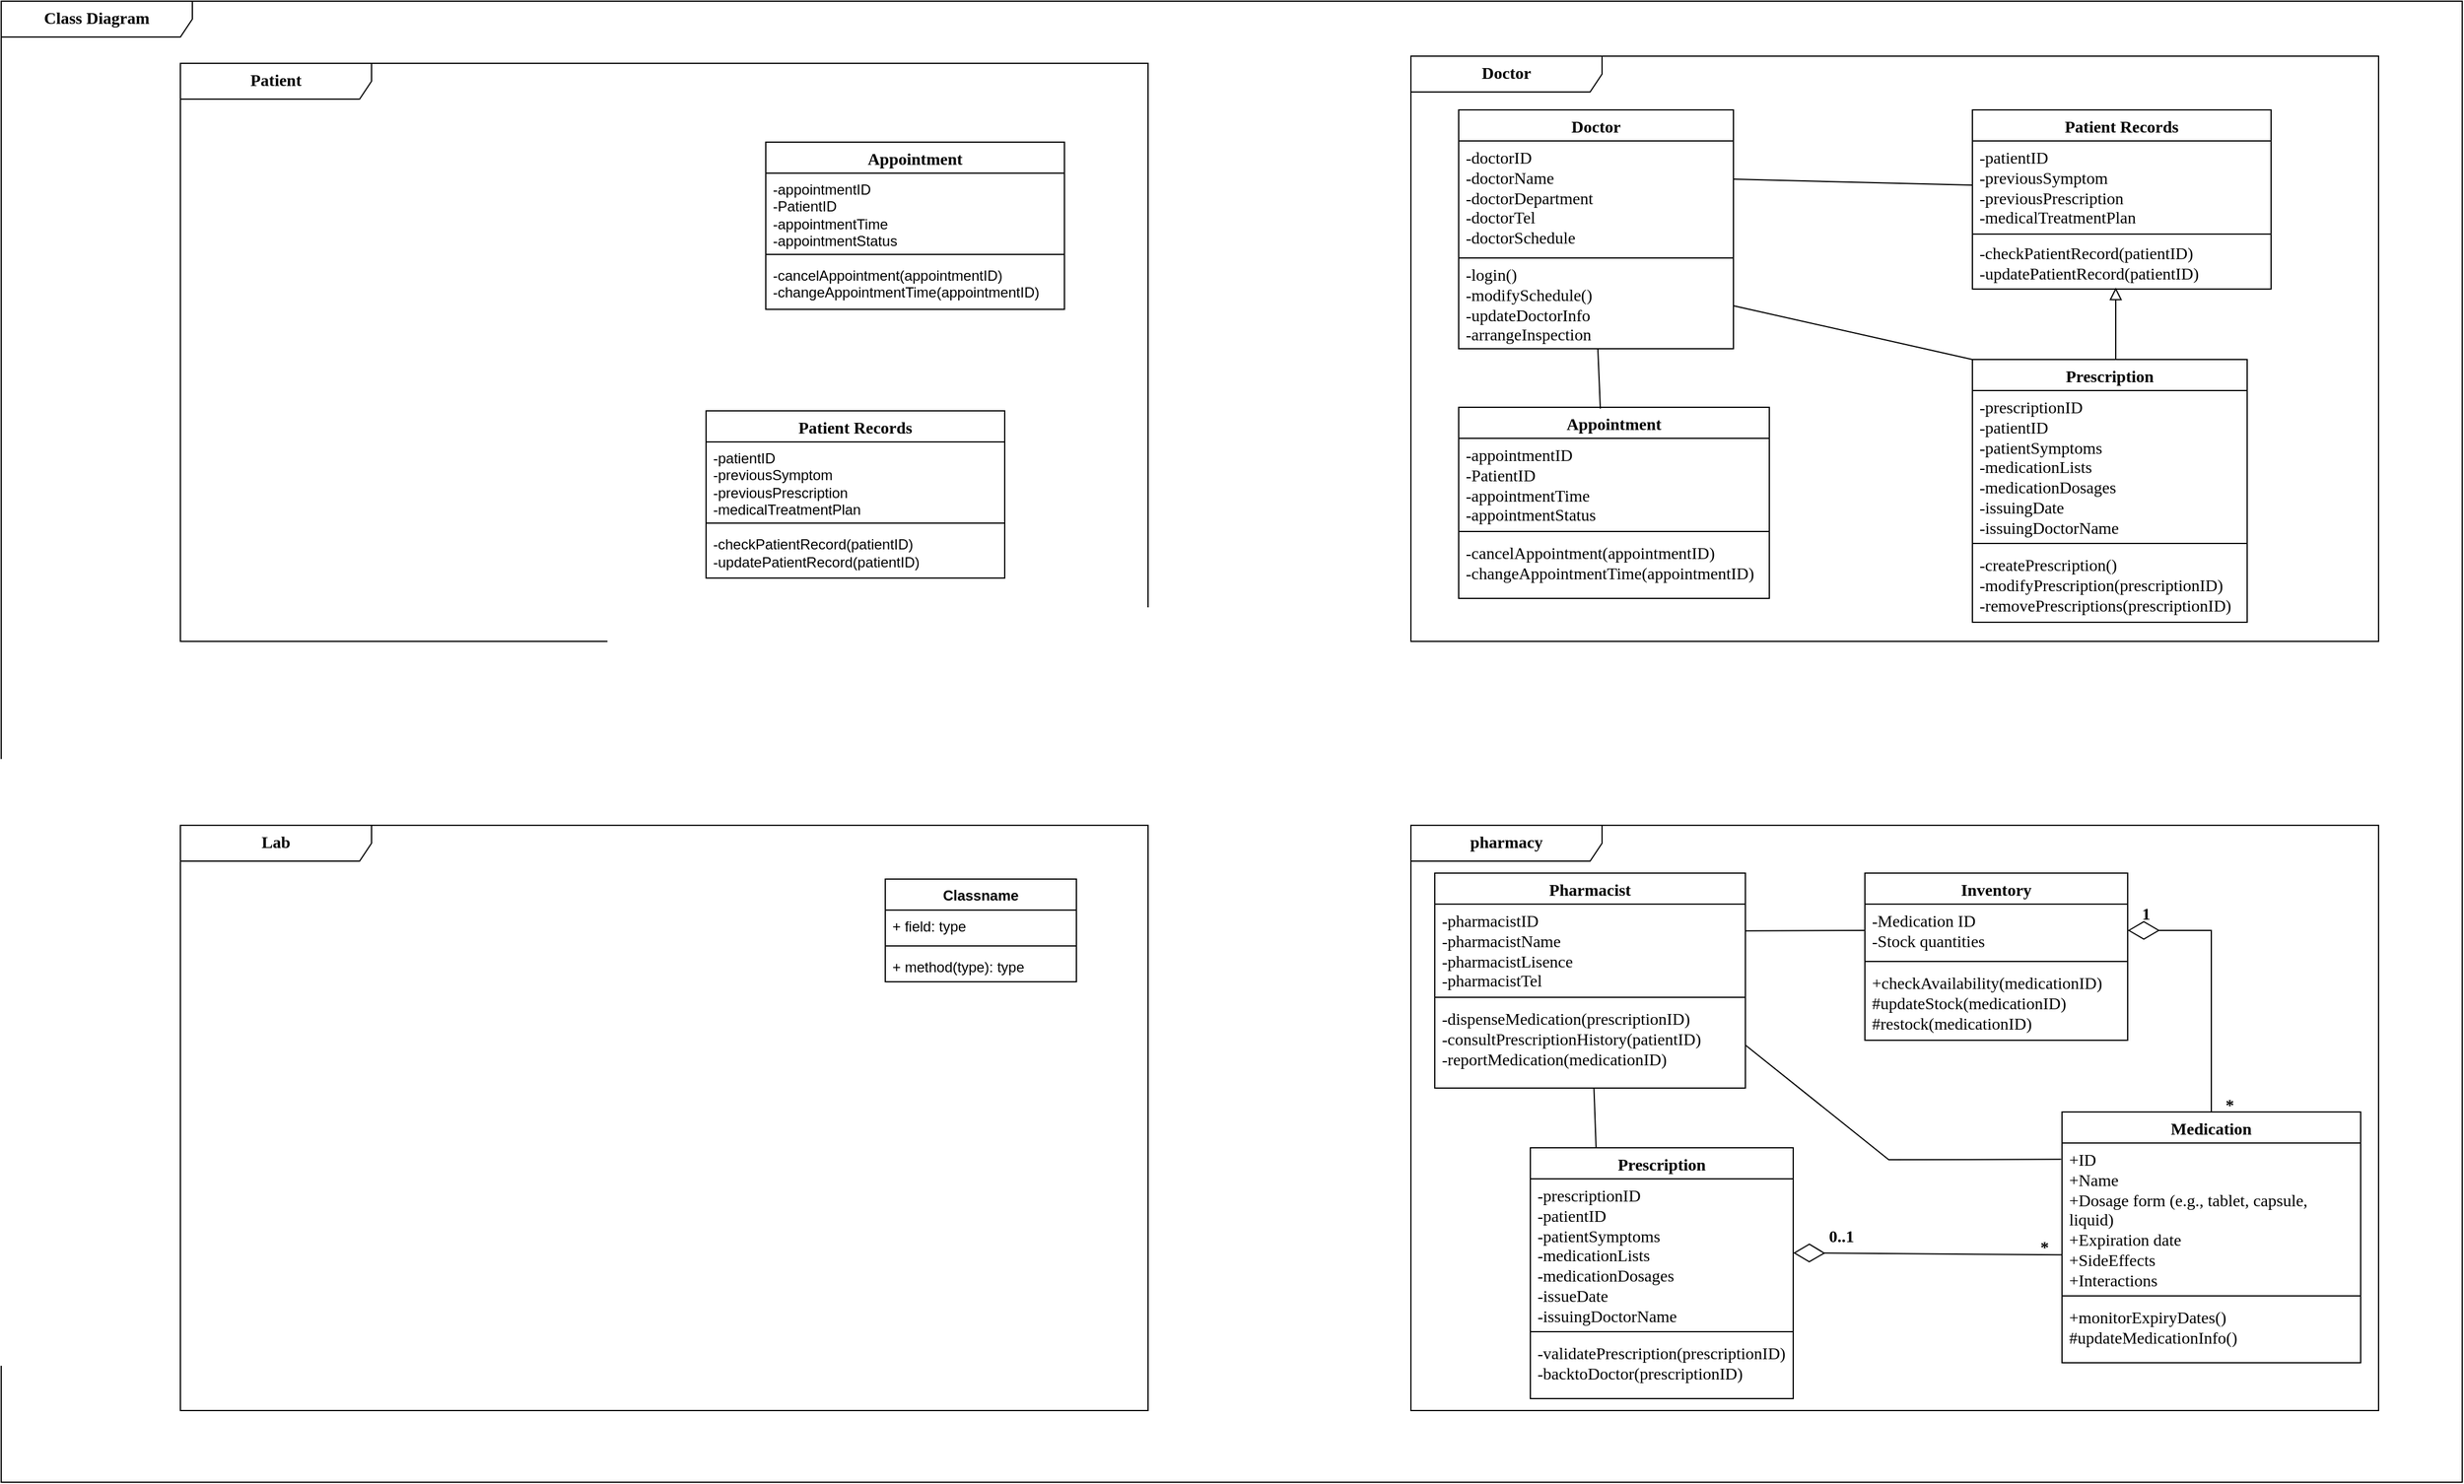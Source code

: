 <mxfile version="22.1.5" type="github">
  <diagram name="第 1 页" id="TqKDPVgios2m9M21Ib9q">
    <mxGraphModel dx="2165" dy="1396" grid="1" gridSize="10" guides="1" tooltips="1" connect="1" arrows="1" fold="1" page="1" pageScale="1" pageWidth="1169" pageHeight="827" background="none" math="0" shadow="0">
      <root>
        <mxCell id="0" />
        <mxCell id="1" parent="0" />
        <mxCell id="cErcUJjnt0wg8BuDWPs1-8" value="&lt;font style=&quot;font-size: 14px;&quot; face=&quot;Times New Roman&quot;&gt;&lt;b&gt;Class Diagram&lt;/b&gt;&lt;/font&gt;" style="shape=umlFrame;whiteSpace=wrap;html=1;pointerEvents=0;recursiveResize=0;container=1;collapsible=0;width=160;" vertex="1" parent="1">
          <mxGeometry x="-1010" y="-550" width="2060" height="1240" as="geometry" />
        </mxCell>
        <mxCell id="cErcUJjnt0wg8BuDWPs1-9" value="&lt;b&gt;&lt;font face=&quot;Times New Roman&quot; style=&quot;font-size: 14px;&quot;&gt;Lab&lt;/font&gt;&lt;/b&gt;" style="shape=umlFrame;whiteSpace=wrap;html=1;pointerEvents=0;recursiveResize=0;container=1;collapsible=0;width=160;" vertex="1" parent="cErcUJjnt0wg8BuDWPs1-8">
          <mxGeometry x="150" y="690" width="810" height="490" as="geometry" />
        </mxCell>
        <mxCell id="cErcUJjnt0wg8BuDWPs1-10" value="Classname" style="swimlane;fontStyle=1;align=center;verticalAlign=top;childLayout=stackLayout;horizontal=1;startSize=26;horizontalStack=0;resizeParent=1;resizeParentMax=0;resizeLast=0;collapsible=1;marginBottom=0;whiteSpace=wrap;html=1;" vertex="1" parent="cErcUJjnt0wg8BuDWPs1-9">
          <mxGeometry x="590" y="45" width="160" height="86" as="geometry" />
        </mxCell>
        <mxCell id="cErcUJjnt0wg8BuDWPs1-11" value="+ field: type" style="text;strokeColor=none;fillColor=none;align=left;verticalAlign=top;spacingLeft=4;spacingRight=4;overflow=hidden;rotatable=0;points=[[0,0.5],[1,0.5]];portConstraint=eastwest;whiteSpace=wrap;html=1;" vertex="1" parent="cErcUJjnt0wg8BuDWPs1-10">
          <mxGeometry y="26" width="160" height="26" as="geometry" />
        </mxCell>
        <mxCell id="cErcUJjnt0wg8BuDWPs1-12" value="" style="line;strokeWidth=1;fillColor=none;align=left;verticalAlign=middle;spacingTop=-1;spacingLeft=3;spacingRight=3;rotatable=0;labelPosition=right;points=[];portConstraint=eastwest;strokeColor=inherit;" vertex="1" parent="cErcUJjnt0wg8BuDWPs1-10">
          <mxGeometry y="52" width="160" height="8" as="geometry" />
        </mxCell>
        <mxCell id="cErcUJjnt0wg8BuDWPs1-13" value="+ method(type): type" style="text;strokeColor=none;fillColor=none;align=left;verticalAlign=top;spacingLeft=4;spacingRight=4;overflow=hidden;rotatable=0;points=[[0,0.5],[1,0.5]];portConstraint=eastwest;whiteSpace=wrap;html=1;" vertex="1" parent="cErcUJjnt0wg8BuDWPs1-10">
          <mxGeometry y="60" width="160" height="26" as="geometry" />
        </mxCell>
        <mxCell id="cErcUJjnt0wg8BuDWPs1-14" value="&lt;font size=&quot;1&quot; face=&quot;Times New Roman&quot;&gt;&lt;b style=&quot;font-size: 14px;&quot;&gt;Patient&lt;/b&gt;&lt;/font&gt;" style="shape=umlFrame;whiteSpace=wrap;html=1;pointerEvents=0;recursiveResize=0;container=1;collapsible=0;width=160;" vertex="1" parent="cErcUJjnt0wg8BuDWPs1-8">
          <mxGeometry x="150" y="52" width="810" height="484" as="geometry" />
        </mxCell>
        <mxCell id="cErcUJjnt0wg8BuDWPs1-42" value="&lt;font face=&quot;Times New Roman&quot; style=&quot;font-size: 14px;&quot;&gt;Appointment&lt;/font&gt;" style="swimlane;fontStyle=1;align=center;verticalAlign=top;childLayout=stackLayout;horizontal=1;startSize=26;horizontalStack=0;resizeParent=1;resizeParentMax=0;resizeLast=0;collapsible=1;marginBottom=0;whiteSpace=wrap;html=1;" vertex="1" parent="cErcUJjnt0wg8BuDWPs1-14">
          <mxGeometry x="490" y="66" width="250" height="140" as="geometry" />
        </mxCell>
        <mxCell id="cErcUJjnt0wg8BuDWPs1-43" value="-appointmentID&lt;br&gt;-PatientID&lt;br&gt;-appointmentTime&lt;br&gt;-appointmentStatus" style="text;strokeColor=none;fillColor=none;align=left;verticalAlign=top;spacingLeft=4;spacingRight=4;overflow=hidden;rotatable=0;points=[[0,0.5],[1,0.5]];portConstraint=eastwest;whiteSpace=wrap;html=1;" vertex="1" parent="cErcUJjnt0wg8BuDWPs1-42">
          <mxGeometry y="26" width="250" height="64" as="geometry" />
        </mxCell>
        <mxCell id="cErcUJjnt0wg8BuDWPs1-44" value="" style="line;strokeWidth=1;fillColor=none;align=left;verticalAlign=middle;spacingTop=-1;spacingLeft=3;spacingRight=3;rotatable=0;labelPosition=right;points=[];portConstraint=eastwest;strokeColor=inherit;" vertex="1" parent="cErcUJjnt0wg8BuDWPs1-42">
          <mxGeometry y="90" width="250" height="8" as="geometry" />
        </mxCell>
        <mxCell id="cErcUJjnt0wg8BuDWPs1-45" value="-cancelAppointment(appointmentID)&lt;br&gt;-changeAppointmentTime(appointmentID)" style="text;strokeColor=none;fillColor=none;align=left;verticalAlign=top;spacingLeft=4;spacingRight=4;overflow=hidden;rotatable=0;points=[[0,0.5],[1,0.5]];portConstraint=eastwest;whiteSpace=wrap;html=1;" vertex="1" parent="cErcUJjnt0wg8BuDWPs1-42">
          <mxGeometry y="98" width="250" height="42" as="geometry" />
        </mxCell>
        <mxCell id="cErcUJjnt0wg8BuDWPs1-46" value="&lt;font face=&quot;Times New Roman&quot; style=&quot;font-size: 14px;&quot;&gt;Patient Records&lt;/font&gt;" style="swimlane;fontStyle=1;align=center;verticalAlign=top;childLayout=stackLayout;horizontal=1;startSize=26;horizontalStack=0;resizeParent=1;resizeParentMax=0;resizeLast=0;collapsible=1;marginBottom=0;whiteSpace=wrap;html=1;" vertex="1" parent="cErcUJjnt0wg8BuDWPs1-14">
          <mxGeometry x="440" y="291" width="250" height="140" as="geometry" />
        </mxCell>
        <mxCell id="cErcUJjnt0wg8BuDWPs1-47" value="-patientID&lt;br&gt;-previousSymptom&lt;br&gt;-previousPrescription&lt;br&gt;-medicalTreatmentPlan" style="text;strokeColor=none;fillColor=none;align=left;verticalAlign=top;spacingLeft=4;spacingRight=4;overflow=hidden;rotatable=0;points=[[0,0.5],[1,0.5]];portConstraint=eastwest;whiteSpace=wrap;html=1;" vertex="1" parent="cErcUJjnt0wg8BuDWPs1-46">
          <mxGeometry y="26" width="250" height="64" as="geometry" />
        </mxCell>
        <mxCell id="cErcUJjnt0wg8BuDWPs1-48" value="" style="line;strokeWidth=1;fillColor=none;align=left;verticalAlign=middle;spacingTop=-1;spacingLeft=3;spacingRight=3;rotatable=0;labelPosition=right;points=[];portConstraint=eastwest;strokeColor=inherit;" vertex="1" parent="cErcUJjnt0wg8BuDWPs1-46">
          <mxGeometry y="90" width="250" height="8" as="geometry" />
        </mxCell>
        <mxCell id="cErcUJjnt0wg8BuDWPs1-49" value="-checkPatientRecord(patientID)&lt;br style=&quot;border-color: var(--border-color);&quot;&gt;-updatePatientRecord(patientID)" style="text;strokeColor=none;fillColor=none;align=left;verticalAlign=middle;spacingLeft=4;spacingRight=4;overflow=hidden;rotatable=0;points=[[0,0.5],[1,0.5]];portConstraint=eastwest;whiteSpace=wrap;html=1;" vertex="1" parent="cErcUJjnt0wg8BuDWPs1-46">
          <mxGeometry y="98" width="250" height="42" as="geometry" />
        </mxCell>
        <mxCell id="cErcUJjnt0wg8BuDWPs1-7" value="&lt;font style=&quot;font-size: 14px;&quot; face=&quot;Times New Roman&quot;&gt;&lt;b&gt;Doctor&lt;/b&gt;&lt;/font&gt;" style="shape=umlFrame;whiteSpace=wrap;html=1;pointerEvents=0;recursiveResize=0;container=1;collapsible=0;width=160;" vertex="1" parent="cErcUJjnt0wg8BuDWPs1-8">
          <mxGeometry x="1180" y="46" width="810" height="490" as="geometry" />
        </mxCell>
        <mxCell id="cErcUJjnt0wg8BuDWPs1-15" value="&lt;font style=&quot;font-size: 14px;&quot; face=&quot;Times New Roman&quot;&gt;Doctor&lt;/font&gt;" style="swimlane;fontStyle=1;align=center;verticalAlign=top;childLayout=stackLayout;horizontal=1;startSize=26;horizontalStack=0;resizeParent=1;resizeParentMax=0;resizeLast=0;collapsible=1;marginBottom=0;whiteSpace=wrap;html=1;" vertex="1" parent="cErcUJjnt0wg8BuDWPs1-7">
          <mxGeometry x="40" y="45" width="230" height="200" as="geometry" />
        </mxCell>
        <mxCell id="cErcUJjnt0wg8BuDWPs1-16" value="-doctorID&lt;br style=&quot;font-size: 14px;&quot;&gt;-doctorName&lt;br style=&quot;font-size: 14px;&quot;&gt;-doctorDepartment&lt;br style=&quot;font-size: 14px;&quot;&gt;-doctorTel&lt;br style=&quot;font-size: 14px;&quot;&gt;-doctorSchedule" style="text;strokeColor=none;fillColor=none;align=left;verticalAlign=top;spacingLeft=4;spacingRight=4;overflow=hidden;rotatable=0;points=[[0,0.5],[1,0.5]];portConstraint=eastwest;whiteSpace=wrap;html=1;fontFamily=Times New Roman;fontStyle=0;fontSize=14;" vertex="1" parent="cErcUJjnt0wg8BuDWPs1-15">
          <mxGeometry y="26" width="230" height="94" as="geometry" />
        </mxCell>
        <mxCell id="cErcUJjnt0wg8BuDWPs1-17" value="" style="line;strokeWidth=1;fillColor=none;align=left;verticalAlign=middle;spacingTop=-1;spacingLeft=3;spacingRight=3;rotatable=0;labelPosition=right;points=[];portConstraint=eastwest;strokeColor=inherit;" vertex="1" parent="cErcUJjnt0wg8BuDWPs1-15">
          <mxGeometry y="120" width="230" height="8" as="geometry" />
        </mxCell>
        <mxCell id="cErcUJjnt0wg8BuDWPs1-18" value="-login()&lt;br style=&quot;font-size: 14px;&quot;&gt;-modifySchedule()&lt;br style=&quot;font-size: 14px;&quot;&gt;-updateDoctorInfo&lt;br style=&quot;font-size: 14px;&quot;&gt;-arrangeInspection" style="text;strokeColor=none;fillColor=none;align=left;verticalAlign=middle;spacingLeft=4;spacingRight=4;overflow=hidden;rotatable=0;points=[[0,0.5],[1,0.5]];portConstraint=eastwest;whiteSpace=wrap;html=1;fontSize=14;fontFamily=Times New Roman;" vertex="1" parent="cErcUJjnt0wg8BuDWPs1-15">
          <mxGeometry y="128" width="230" height="72" as="geometry" />
        </mxCell>
        <mxCell id="cErcUJjnt0wg8BuDWPs1-23" value="&lt;font face=&quot;Times New Roman&quot; style=&quot;font-size: 14px;&quot;&gt;Appointment&lt;/font&gt;" style="swimlane;fontStyle=1;align=center;verticalAlign=top;childLayout=stackLayout;horizontal=1;startSize=26;horizontalStack=0;resizeParent=1;resizeParentMax=0;resizeLast=0;collapsible=1;marginBottom=0;whiteSpace=wrap;html=1;" vertex="1" parent="cErcUJjnt0wg8BuDWPs1-7">
          <mxGeometry x="40" y="294" width="260" height="160" as="geometry" />
        </mxCell>
        <mxCell id="cErcUJjnt0wg8BuDWPs1-24" value="-appointmentID&lt;br style=&quot;font-size: 14px;&quot;&gt;-PatientID&lt;br style=&quot;font-size: 14px;&quot;&gt;-appointmentTime&lt;br style=&quot;font-size: 14px;&quot;&gt;-appointmentStatus" style="text;strokeColor=none;fillColor=none;align=left;verticalAlign=top;spacingLeft=4;spacingRight=4;overflow=hidden;rotatable=0;points=[[0,0.5],[1,0.5]];portConstraint=eastwest;whiteSpace=wrap;html=1;fontFamily=Times New Roman;fontSize=14;" vertex="1" parent="cErcUJjnt0wg8BuDWPs1-23">
          <mxGeometry y="26" width="260" height="74" as="geometry" />
        </mxCell>
        <mxCell id="cErcUJjnt0wg8BuDWPs1-25" value="" style="line;strokeWidth=1;fillColor=none;align=left;verticalAlign=middle;spacingTop=-1;spacingLeft=3;spacingRight=3;rotatable=0;labelPosition=right;points=[];portConstraint=eastwest;strokeColor=inherit;" vertex="1" parent="cErcUJjnt0wg8BuDWPs1-23">
          <mxGeometry y="100" width="260" height="8" as="geometry" />
        </mxCell>
        <mxCell id="cErcUJjnt0wg8BuDWPs1-26" value="-cancelAppointment(appointmentID)&lt;br style=&quot;font-size: 14px;&quot;&gt;-changeAppointmentTime(appointmentID)" style="text;strokeColor=none;fillColor=none;align=left;verticalAlign=top;spacingLeft=4;spacingRight=4;overflow=hidden;rotatable=0;points=[[0,0.5],[1,0.5]];portConstraint=eastwest;whiteSpace=wrap;html=1;fontFamily=Times New Roman;fontSize=14;" vertex="1" parent="cErcUJjnt0wg8BuDWPs1-23">
          <mxGeometry y="108" width="260" height="52" as="geometry" />
        </mxCell>
        <mxCell id="cErcUJjnt0wg8BuDWPs1-31" value="&lt;font face=&quot;Times New Roman&quot; style=&quot;font-size: 14px;&quot;&gt;Patient Records&lt;/font&gt;" style="swimlane;fontStyle=1;align=center;verticalAlign=top;childLayout=stackLayout;horizontal=1;startSize=26;horizontalStack=0;resizeParent=1;resizeParentMax=0;resizeLast=0;collapsible=1;marginBottom=0;whiteSpace=wrap;html=1;" vertex="1" parent="cErcUJjnt0wg8BuDWPs1-7">
          <mxGeometry x="470" y="45" width="250" height="150" as="geometry" />
        </mxCell>
        <mxCell id="cErcUJjnt0wg8BuDWPs1-32" value="-patientID&lt;br style=&quot;font-size: 14px;&quot;&gt;-previousSymptom&lt;br style=&quot;font-size: 14px;&quot;&gt;-previousPrescription&lt;br style=&quot;font-size: 14px;&quot;&gt;-medicalTreatmentPlan" style="text;strokeColor=none;fillColor=none;align=left;verticalAlign=top;spacingLeft=4;spacingRight=4;overflow=hidden;rotatable=0;points=[[0,0.5],[1,0.5]];portConstraint=eastwest;whiteSpace=wrap;html=1;fontFamily=Times New Roman;fontSize=14;" vertex="1" parent="cErcUJjnt0wg8BuDWPs1-31">
          <mxGeometry y="26" width="250" height="74" as="geometry" />
        </mxCell>
        <mxCell id="cErcUJjnt0wg8BuDWPs1-33" value="" style="line;strokeWidth=1;fillColor=none;align=left;verticalAlign=middle;spacingTop=-1;spacingLeft=3;spacingRight=3;rotatable=0;labelPosition=right;points=[];portConstraint=eastwest;strokeColor=inherit;" vertex="1" parent="cErcUJjnt0wg8BuDWPs1-31">
          <mxGeometry y="100" width="250" height="8" as="geometry" />
        </mxCell>
        <mxCell id="cErcUJjnt0wg8BuDWPs1-34" value="-checkPatientRecord(patientID)&lt;br style=&quot;border-color: var(--border-color); font-size: 14px;&quot;&gt;-updatePatientRecord(patientID)" style="text;strokeColor=none;fillColor=none;align=left;verticalAlign=middle;spacingLeft=4;spacingRight=4;overflow=hidden;rotatable=0;points=[[0,0.5],[1,0.5]];portConstraint=eastwest;whiteSpace=wrap;html=1;fontSize=14;fontFamily=Times New Roman;" vertex="1" parent="cErcUJjnt0wg8BuDWPs1-31">
          <mxGeometry y="108" width="250" height="42" as="geometry" />
        </mxCell>
        <mxCell id="cErcUJjnt0wg8BuDWPs1-38" value="&lt;font style=&quot;font-size: 14px;&quot;&gt;Prescription&lt;/font&gt;" style="swimlane;fontStyle=1;align=center;verticalAlign=top;childLayout=stackLayout;horizontal=1;startSize=26;horizontalStack=0;resizeParent=1;resizeParentMax=0;resizeLast=0;collapsible=1;marginBottom=0;whiteSpace=wrap;html=1;fontFamily=Times New Roman;" vertex="1" parent="cErcUJjnt0wg8BuDWPs1-7">
          <mxGeometry x="470" y="254" width="230" height="220" as="geometry">
            <mxRectangle x="30" y="280" width="110" height="30" as="alternateBounds" />
          </mxGeometry>
        </mxCell>
        <mxCell id="cErcUJjnt0wg8BuDWPs1-39" value="&lt;font&gt;-prescriptionID&lt;br&gt;-patientID&lt;br style=&quot;font-size: 14px;&quot;&gt;-patientSymptoms&lt;br style=&quot;font-size: 14px;&quot;&gt;-medicationLists&lt;br style=&quot;font-size: 14px;&quot;&gt;-medicationDosages&lt;br&gt;-issuingDate&lt;br&gt;-issuingDoctorName&lt;/font&gt;" style="text;strokeColor=none;fillColor=none;align=left;verticalAlign=top;spacingLeft=4;spacingRight=4;overflow=hidden;rotatable=0;points=[[0,0.5],[1,0.5]];portConstraint=eastwest;whiteSpace=wrap;html=1;fontFamily=Times New Roman;fontSize=14;" vertex="1" parent="cErcUJjnt0wg8BuDWPs1-38">
          <mxGeometry y="26" width="230" height="124" as="geometry" />
        </mxCell>
        <mxCell id="cErcUJjnt0wg8BuDWPs1-40" value="" style="line;strokeWidth=1;fillColor=none;align=left;verticalAlign=middle;spacingTop=-1;spacingLeft=3;spacingRight=3;rotatable=0;labelPosition=right;points=[];portConstraint=eastwest;strokeColor=inherit;" vertex="1" parent="cErcUJjnt0wg8BuDWPs1-38">
          <mxGeometry y="150" width="230" height="8" as="geometry" />
        </mxCell>
        <mxCell id="cErcUJjnt0wg8BuDWPs1-41" value="-createPrescription()&lt;br&gt;-modifyPrescription(prescriptionID)&lt;br&gt;-removePrescriptions(prescriptionID)" style="text;strokeColor=none;fillColor=none;align=left;verticalAlign=top;spacingLeft=4;spacingRight=4;overflow=hidden;rotatable=0;points=[[0,0.5],[1,0.5]];portConstraint=eastwest;whiteSpace=wrap;html=1;fontFamily=Times New Roman;fontSize=14;" vertex="1" parent="cErcUJjnt0wg8BuDWPs1-38">
          <mxGeometry y="158" width="230" height="62" as="geometry" />
        </mxCell>
        <mxCell id="cErcUJjnt0wg8BuDWPs1-50" value="" style="endArrow=block;html=1;rounded=0;align=center;verticalAlign=bottom;endFill=0;labelBackgroundColor=none;endSize=8;entryX=0.48;entryY=0.971;entryDx=0;entryDy=0;entryPerimeter=0;" edge="1" parent="cErcUJjnt0wg8BuDWPs1-7" target="cErcUJjnt0wg8BuDWPs1-34">
          <mxGeometry relative="1" as="geometry">
            <mxPoint x="590" y="254" as="sourcePoint" />
            <mxPoint x="590" y="194" as="targetPoint" />
          </mxGeometry>
        </mxCell>
        <mxCell id="cErcUJjnt0wg8BuDWPs1-52" value="" style="endArrow=none;html=1;rounded=0;entryX=0;entryY=0.5;entryDx=0;entryDy=0;" edge="1" parent="cErcUJjnt0wg8BuDWPs1-7" target="cErcUJjnt0wg8BuDWPs1-32">
          <mxGeometry width="50" height="50" relative="1" as="geometry">
            <mxPoint x="270" y="103" as="sourcePoint" />
            <mxPoint x="360" y="294" as="targetPoint" />
          </mxGeometry>
        </mxCell>
        <mxCell id="cErcUJjnt0wg8BuDWPs1-53" value="" style="endArrow=none;html=1;rounded=0;entryX=0;entryY=0;entryDx=0;entryDy=0;exitX=1;exitY=0.5;exitDx=0;exitDy=0;" edge="1" parent="cErcUJjnt0wg8BuDWPs1-7" source="cErcUJjnt0wg8BuDWPs1-18" target="cErcUJjnt0wg8BuDWPs1-38">
          <mxGeometry width="50" height="50" relative="1" as="geometry">
            <mxPoint x="310" y="344" as="sourcePoint" />
            <mxPoint x="360" y="294" as="targetPoint" />
          </mxGeometry>
        </mxCell>
        <mxCell id="cErcUJjnt0wg8BuDWPs1-54" value="" style="endArrow=none;html=1;rounded=0;entryX=0.456;entryY=0.007;entryDx=0;entryDy=0;entryPerimeter=0;" edge="1" parent="cErcUJjnt0wg8BuDWPs1-7" source="cErcUJjnt0wg8BuDWPs1-18" target="cErcUJjnt0wg8BuDWPs1-23">
          <mxGeometry width="50" height="50" relative="1" as="geometry">
            <mxPoint x="310" y="254" as="sourcePoint" />
            <mxPoint x="360" y="204" as="targetPoint" />
          </mxGeometry>
        </mxCell>
        <mxCell id="pDn7NoU3bp8SHhcb_bqM-1" value="&lt;font size=&quot;1&quot; face=&quot;Times New Roman&quot;&gt;&lt;b style=&quot;font-size: 14px;&quot;&gt;pharmacy&lt;/b&gt;&lt;/font&gt;" style="shape=umlFrame;whiteSpace=wrap;html=1;pointerEvents=0;recursiveResize=0;container=1;collapsible=0;width=160;" parent="cErcUJjnt0wg8BuDWPs1-8" vertex="1">
          <mxGeometry x="1180" y="690" width="810" height="490" as="geometry" />
        </mxCell>
        <mxCell id="pDn7NoU3bp8SHhcb_bqM-29" value="Medication" style="swimlane;fontStyle=1;align=center;verticalAlign=top;childLayout=stackLayout;horizontal=1;startSize=26;horizontalStack=0;resizeParent=1;resizeParentMax=0;resizeLast=0;collapsible=1;marginBottom=0;whiteSpace=wrap;html=1;fontFamily=Times New Roman;fontSize=14;" parent="pDn7NoU3bp8SHhcb_bqM-1" vertex="1">
          <mxGeometry x="545" y="240" width="250" height="210" as="geometry" />
        </mxCell>
        <mxCell id="pDn7NoU3bp8SHhcb_bqM-30" value="+ID&lt;br&gt;+Name&lt;br style=&quot;font-size: 14px;&quot;&gt;+Dosage form (e.g., tablet, capsule, liquid)&lt;br style=&quot;font-size: 14px;&quot;&gt;+Expiration date&lt;br&gt;+SideEffects&lt;br&gt;+Interactions" style="text;strokeColor=none;fillColor=none;align=left;verticalAlign=top;spacingLeft=4;spacingRight=4;overflow=hidden;rotatable=0;points=[[0,0.5],[1,0.5]];portConstraint=eastwest;whiteSpace=wrap;html=1;fontFamily=Times New Roman;fontSize=14;" parent="pDn7NoU3bp8SHhcb_bqM-29" vertex="1">
          <mxGeometry y="26" width="250" height="124" as="geometry" />
        </mxCell>
        <mxCell id="pDn7NoU3bp8SHhcb_bqM-31" value="" style="line;strokeWidth=1;fillColor=none;align=left;verticalAlign=middle;spacingTop=-1;spacingLeft=3;spacingRight=3;rotatable=0;labelPosition=right;points=[];portConstraint=eastwest;strokeColor=inherit;" parent="pDn7NoU3bp8SHhcb_bqM-29" vertex="1">
          <mxGeometry y="150" width="250" height="8" as="geometry" />
        </mxCell>
        <mxCell id="pDn7NoU3bp8SHhcb_bqM-32" value="+monitorExpiryDates()&lt;br&gt;#updateMedicationInfo()&lt;br&gt;" style="text;strokeColor=none;fillColor=none;align=left;verticalAlign=top;spacingLeft=4;spacingRight=4;overflow=hidden;rotatable=0;points=[[0,0.5],[1,0.5]];portConstraint=eastwest;whiteSpace=wrap;html=1;fontFamily=Times New Roman;fontSize=14;" parent="pDn7NoU3bp8SHhcb_bqM-29" vertex="1">
          <mxGeometry y="158" width="250" height="52" as="geometry" />
        </mxCell>
        <mxCell id="pDn7NoU3bp8SHhcb_bqM-25" value="Inventory" style="swimlane;fontStyle=1;align=center;verticalAlign=top;childLayout=stackLayout;horizontal=1;startSize=26;horizontalStack=0;resizeParent=1;resizeParentMax=0;resizeLast=0;collapsible=1;marginBottom=0;whiteSpace=wrap;html=1;fontFamily=Times New Roman;fontSize=14;" parent="pDn7NoU3bp8SHhcb_bqM-1" vertex="1">
          <mxGeometry x="380" y="40" width="220" height="140" as="geometry" />
        </mxCell>
        <mxCell id="pDn7NoU3bp8SHhcb_bqM-26" value="-Medication ID&lt;br style=&quot;font-size: 14px;&quot;&gt;-Stock quantities" style="text;strokeColor=none;fillColor=none;align=left;verticalAlign=top;spacingLeft=4;spacingRight=4;overflow=hidden;rotatable=0;points=[[0,0.5],[1,0.5]];portConstraint=eastwest;whiteSpace=wrap;html=1;fontFamily=Times New Roman;fontSize=14;" parent="pDn7NoU3bp8SHhcb_bqM-25" vertex="1">
          <mxGeometry y="26" width="220" height="44" as="geometry" />
        </mxCell>
        <mxCell id="pDn7NoU3bp8SHhcb_bqM-27" value="" style="line;strokeWidth=1;fillColor=none;align=left;verticalAlign=middle;spacingTop=-1;spacingLeft=3;spacingRight=3;rotatable=0;labelPosition=right;points=[];portConstraint=eastwest;strokeColor=inherit;" parent="pDn7NoU3bp8SHhcb_bqM-25" vertex="1">
          <mxGeometry y="70" width="220" height="8" as="geometry" />
        </mxCell>
        <mxCell id="pDn7NoU3bp8SHhcb_bqM-28" value="+checkAvailability(medicationID)&lt;br&gt;#updateStock(medicationID)&lt;br&gt;#restock(medicationID)" style="text;strokeColor=none;fillColor=none;align=left;verticalAlign=top;spacingLeft=4;spacingRight=4;overflow=hidden;rotatable=0;points=[[0,0.5],[1,0.5]];portConstraint=eastwest;whiteSpace=wrap;html=1;fontFamily=Times New Roman;fontSize=14;" parent="pDn7NoU3bp8SHhcb_bqM-25" vertex="1">
          <mxGeometry y="78" width="220" height="62" as="geometry" />
        </mxCell>
        <mxCell id="pDn7NoU3bp8SHhcb_bqM-17" value="&lt;font style=&quot;font-size: 14px;&quot; face=&quot;Times New Roman&quot;&gt;Pharmacist&lt;/font&gt;" style="swimlane;fontStyle=1;align=center;verticalAlign=top;childLayout=stackLayout;horizontal=1;startSize=26;horizontalStack=0;resizeParent=1;resizeParentMax=0;resizeLast=0;collapsible=1;marginBottom=0;whiteSpace=wrap;html=1;" parent="pDn7NoU3bp8SHhcb_bqM-1" vertex="1">
          <mxGeometry x="20" y="40" width="260" height="180" as="geometry" />
        </mxCell>
        <mxCell id="pDn7NoU3bp8SHhcb_bqM-18" value="-pharmacistID&lt;br&gt;-pharmacistName&lt;br style=&quot;font-size: 14px;&quot;&gt;-pharmacistLisence&lt;br&gt;-pharmacistTel" style="text;strokeColor=none;fillColor=none;align=left;verticalAlign=top;spacingLeft=4;spacingRight=4;overflow=hidden;rotatable=0;points=[[0,0.5],[1,0.5]];portConstraint=eastwest;whiteSpace=wrap;html=1;fontFamily=Times New Roman;fontSize=14;" parent="pDn7NoU3bp8SHhcb_bqM-17" vertex="1">
          <mxGeometry y="26" width="260" height="74" as="geometry" />
        </mxCell>
        <mxCell id="pDn7NoU3bp8SHhcb_bqM-19" value="" style="line;strokeWidth=1;fillColor=none;align=left;verticalAlign=middle;spacingTop=-1;spacingLeft=3;spacingRight=3;rotatable=0;labelPosition=right;points=[];portConstraint=eastwest;strokeColor=inherit;" parent="pDn7NoU3bp8SHhcb_bqM-17" vertex="1">
          <mxGeometry y="100" width="260" height="8" as="geometry" />
        </mxCell>
        <mxCell id="pDn7NoU3bp8SHhcb_bqM-20" value="&lt;font style=&quot;font-size: 14px;&quot;&gt;-dispenseMedication(prescriptionID)&lt;br style=&quot;font-size: 14px;&quot;&gt;&lt;/font&gt;&lt;font style=&quot;font-size: 14px;&quot;&gt;-consultPrescriptionHistory(patientID)&lt;br&gt;-reportMedication(medicationID)&lt;br&gt;&lt;br style=&quot;font-size: 14px;&quot;&gt;&lt;/font&gt;" style="text;strokeColor=none;fillColor=none;align=left;verticalAlign=top;spacingLeft=4;spacingRight=4;overflow=hidden;rotatable=0;points=[[0,0.5],[1,0.5]];portConstraint=eastwest;whiteSpace=wrap;html=1;fontFamily=Times New Roman;fontSize=14;" parent="pDn7NoU3bp8SHhcb_bqM-17" vertex="1">
          <mxGeometry y="108" width="260" height="72" as="geometry" />
        </mxCell>
        <mxCell id="pDn7NoU3bp8SHhcb_bqM-38" value="" style="endArrow=diamondThin;endFill=0;endSize=24;html=1;rounded=0;exitX=0.5;exitY=0;exitDx=0;exitDy=0;entryX=1;entryY=0.5;entryDx=0;entryDy=0;" parent="pDn7NoU3bp8SHhcb_bqM-1" source="pDn7NoU3bp8SHhcb_bqM-29" target="pDn7NoU3bp8SHhcb_bqM-26" edge="1">
          <mxGeometry width="160" relative="1" as="geometry">
            <mxPoint x="670" y="105" as="sourcePoint" />
            <mxPoint x="740" y="185" as="targetPoint" />
            <Array as="points">
              <mxPoint x="670" y="88" />
            </Array>
          </mxGeometry>
        </mxCell>
        <mxCell id="pDn7NoU3bp8SHhcb_bqM-40" value="*" style="text;html=1;align=center;verticalAlign=middle;resizable=0;points=[];autosize=1;strokeColor=none;fillColor=none;fontFamily=Times New Roman;fontSize=14;fontStyle=1" parent="pDn7NoU3bp8SHhcb_bqM-1" vertex="1">
          <mxGeometry x="515" y="339" width="30" height="30" as="geometry" />
        </mxCell>
        <mxCell id="pDn7NoU3bp8SHhcb_bqM-41" value="0..1" style="text;html=1;align=center;verticalAlign=middle;resizable=0;points=[];autosize=1;strokeColor=none;fillColor=none;fontSize=14;fontFamily=Times New Roman;fontStyle=1" parent="pDn7NoU3bp8SHhcb_bqM-1" vertex="1">
          <mxGeometry x="340" y="330" width="40" height="30" as="geometry" />
        </mxCell>
        <mxCell id="pDn7NoU3bp8SHhcb_bqM-43" value="1" style="text;html=1;align=center;verticalAlign=middle;resizable=0;points=[];autosize=1;strokeColor=none;fillColor=none;fontFamily=Times New Roman;fontStyle=1;fontSize=14;" parent="pDn7NoU3bp8SHhcb_bqM-1" vertex="1">
          <mxGeometry x="600" y="60" width="30" height="30" as="geometry" />
        </mxCell>
        <mxCell id="pDn7NoU3bp8SHhcb_bqM-44" value="*" style="text;html=1;align=center;verticalAlign=middle;resizable=0;points=[];autosize=1;strokeColor=none;fillColor=none;fontFamily=Times New Roman;fontSize=14;fontStyle=1" parent="pDn7NoU3bp8SHhcb_bqM-1" vertex="1">
          <mxGeometry x="670" y="220" width="30" height="30" as="geometry" />
        </mxCell>
        <mxCell id="pDn7NoU3bp8SHhcb_bqM-45" value="" style="endArrow=none;html=1;rounded=0;entryX=0;entryY=0.5;entryDx=0;entryDy=0;exitX=0.998;exitY=0.303;exitDx=0;exitDy=0;exitPerimeter=0;" parent="pDn7NoU3bp8SHhcb_bqM-1" source="pDn7NoU3bp8SHhcb_bqM-18" edge="1" target="pDn7NoU3bp8SHhcb_bqM-26">
          <mxGeometry width="50" height="50" relative="1" as="geometry">
            <mxPoint x="440" y="260" as="sourcePoint" />
            <mxPoint x="390" y="98" as="targetPoint" />
          </mxGeometry>
        </mxCell>
        <mxCell id="c0HvoUAESxkcImYlUgtg-1" value="" style="endArrow=none;html=1;rounded=0;exitX=1;exitY=0.5;exitDx=0;exitDy=0;entryX=-0.003;entryY=0.11;entryDx=0;entryDy=0;entryPerimeter=0;" parent="pDn7NoU3bp8SHhcb_bqM-1" source="pDn7NoU3bp8SHhcb_bqM-20" target="pDn7NoU3bp8SHhcb_bqM-30" edge="1">
          <mxGeometry width="50" height="50" relative="1" as="geometry">
            <mxPoint x="290" y="108" as="sourcePoint" />
            <mxPoint x="540" y="280" as="targetPoint" />
            <Array as="points">
              <mxPoint x="400" y="280" />
            </Array>
          </mxGeometry>
        </mxCell>
        <mxCell id="pDn7NoU3bp8SHhcb_bqM-21" value="&lt;font style=&quot;font-size: 14px;&quot;&gt;Prescription&lt;/font&gt;" style="swimlane;fontStyle=1;align=center;verticalAlign=top;childLayout=stackLayout;horizontal=1;startSize=26;horizontalStack=0;resizeParent=1;resizeParentMax=0;resizeLast=0;collapsible=1;marginBottom=0;whiteSpace=wrap;html=1;fontFamily=Times New Roman;" parent="pDn7NoU3bp8SHhcb_bqM-1" vertex="1">
          <mxGeometry x="100" y="270" width="220" height="210" as="geometry">
            <mxRectangle x="30" y="280" width="110" height="30" as="alternateBounds" />
          </mxGeometry>
        </mxCell>
        <mxCell id="pDn7NoU3bp8SHhcb_bqM-22" value="-prescriptionID&lt;br style=&quot;border-color: var(--border-color);&quot;&gt;-patientID&lt;br style=&quot;border-color: var(--border-color);&quot;&gt;-patientSymptoms&lt;br style=&quot;border-color: var(--border-color);&quot;&gt;-medicationLists&lt;br style=&quot;border-color: var(--border-color);&quot;&gt;-medicationDosages&lt;br style=&quot;border-color: var(--border-color);&quot;&gt;-issueDate&lt;br style=&quot;border-color: var(--border-color);&quot;&gt;-issuingDoctorName" style="text;strokeColor=none;fillColor=none;align=left;verticalAlign=top;spacingLeft=4;spacingRight=4;overflow=hidden;rotatable=0;points=[[0,0.5],[1,0.5]];portConstraint=eastwest;whiteSpace=wrap;html=1;fontFamily=Times New Roman;fontSize=14;" parent="pDn7NoU3bp8SHhcb_bqM-21" vertex="1">
          <mxGeometry y="26" width="220" height="124" as="geometry" />
        </mxCell>
        <mxCell id="pDn7NoU3bp8SHhcb_bqM-23" value="" style="line;strokeWidth=1;fillColor=none;align=left;verticalAlign=middle;spacingTop=-1;spacingLeft=3;spacingRight=3;rotatable=0;labelPosition=right;points=[];portConstraint=eastwest;strokeColor=inherit;" parent="pDn7NoU3bp8SHhcb_bqM-21" vertex="1">
          <mxGeometry y="150" width="220" height="8" as="geometry" />
        </mxCell>
        <mxCell id="pDn7NoU3bp8SHhcb_bqM-24" value="-validatePrescription(prescriptionID)&lt;br&gt;-backtoDoctor(prescriptionID)" style="text;strokeColor=none;fillColor=none;align=left;verticalAlign=top;spacingLeft=4;spacingRight=4;overflow=hidden;rotatable=0;points=[[0,0.5],[1,0.5]];portConstraint=eastwest;whiteSpace=wrap;html=1;fontFamily=Times New Roman;fontSize=14;" parent="pDn7NoU3bp8SHhcb_bqM-21" vertex="1">
          <mxGeometry y="158" width="220" height="52" as="geometry" />
        </mxCell>
        <mxCell id="pDn7NoU3bp8SHhcb_bqM-35" value="" style="endArrow=diamondThin;endFill=0;endSize=24;html=1;rounded=0;exitX=1;exitY=0.687;exitDx=0;exitDy=0;entryX=1;entryY=0.5;entryDx=0;entryDy=0;exitPerimeter=0;" parent="pDn7NoU3bp8SHhcb_bqM-1" source="pDn7NoU3bp8SHhcb_bqM-40" target="pDn7NoU3bp8SHhcb_bqM-22" edge="1">
          <mxGeometry width="160" relative="1" as="geometry">
            <mxPoint x="545" y="400" as="sourcePoint" />
            <mxPoint x="190" y="438" as="targetPoint" />
          </mxGeometry>
        </mxCell>
        <mxCell id="cErcUJjnt0wg8BuDWPs1-55" value="" style="endArrow=none;html=1;rounded=0;exitX=0.25;exitY=0;exitDx=0;exitDy=0;" edge="1" parent="pDn7NoU3bp8SHhcb_bqM-1" source="pDn7NoU3bp8SHhcb_bqM-21" target="pDn7NoU3bp8SHhcb_bqM-17">
          <mxGeometry width="50" height="50" relative="1" as="geometry">
            <mxPoint x="390" y="230" as="sourcePoint" />
            <mxPoint x="440" y="180" as="targetPoint" />
          </mxGeometry>
        </mxCell>
      </root>
    </mxGraphModel>
  </diagram>
</mxfile>
